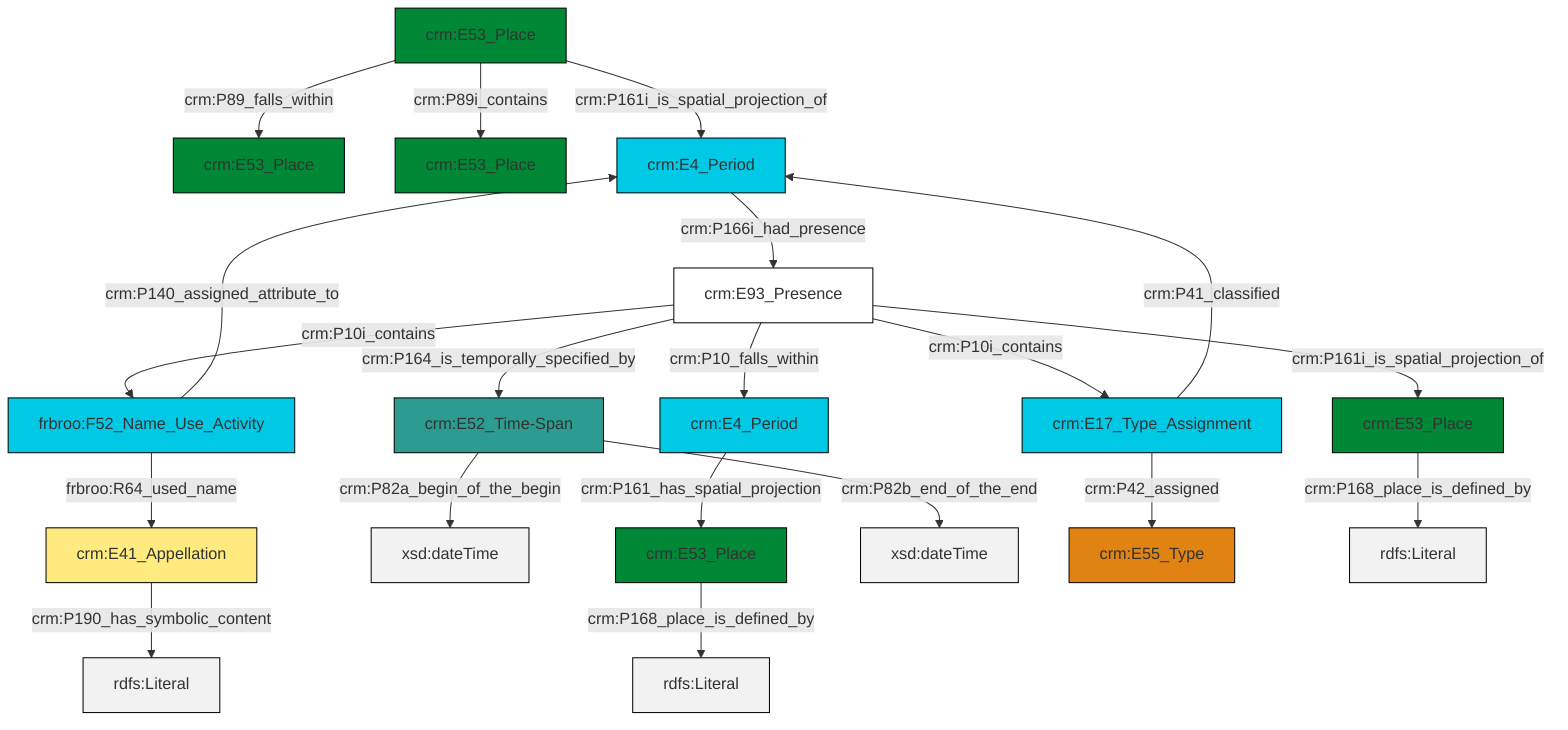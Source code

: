 graph TD
classDef Literal fill:#f2f2f2,stroke:#000000;
classDef CRM_Entity fill:#FFFFFF,stroke:#000000;
classDef Temporal_Entity fill:#00C9E6, stroke:#000000;
classDef Type fill:#E18312, stroke:#000000;
classDef Time-Span fill:#2C9C91, stroke:#000000;
classDef Appellation fill:#FFEB7F, stroke:#000000;
classDef Place fill:#008836, stroke:#000000;
classDef Persistent_Item fill:#B266B2, stroke:#000000;
classDef Conceptual_Object fill:#FFD700, stroke:#000000;
classDef Physical_Thing fill:#D2B48C, stroke:#000000;
classDef Actor fill:#f58aad, stroke:#000000;
classDef PC_Classes fill:#4ce600, stroke:#000000;
classDef Multi fill:#cccccc,stroke:#000000;

0["crm:E53_Place"]:::Place -->|crm:P89_falls_within| 1["crm:E53_Place"]:::Place
0["crm:E53_Place"]:::Place -->|crm:P89i_contains| 2["crm:E53_Place"]:::Place
4["crm:E93_Presence"]:::CRM_Entity -->|crm:P161i_is_spatial_projection_of| 5["crm:E53_Place"]:::Place
9["crm:E52_Time-Span"]:::Time-Span -->|crm:P82a_begin_of_the_begin| 11[xsd:dateTime]:::Literal
12["frbroo:F52_Name_Use_Activity"]:::Temporal_Entity -->|crm:P140_assigned_attribute_to| 13["crm:E4_Period"]:::Temporal_Entity
4["crm:E93_Presence"]:::CRM_Entity -->|crm:P10i_contains| 14["crm:E17_Type_Assignment"]:::Temporal_Entity
13["crm:E4_Period"]:::Temporal_Entity -->|crm:P166i_had_presence| 4["crm:E93_Presence"]:::CRM_Entity
16["crm:E41_Appellation"]:::Appellation -->|crm:P190_has_symbolic_content| 17[rdfs:Literal]:::Literal
20["crm:E4_Period"]:::Temporal_Entity -->|crm:P161_has_spatial_projection| 7["crm:E53_Place"]:::Place
4["crm:E93_Presence"]:::CRM_Entity -->|crm:P164_is_temporally_specified_by| 9["crm:E52_Time-Span"]:::Time-Span
7["crm:E53_Place"]:::Place -->|crm:P168_place_is_defined_by| 23[rdfs:Literal]:::Literal
9["crm:E52_Time-Span"]:::Time-Span -->|crm:P82b_end_of_the_end| 25[xsd:dateTime]:::Literal
12["frbroo:F52_Name_Use_Activity"]:::Temporal_Entity -->|frbroo:R64_used_name| 16["crm:E41_Appellation"]:::Appellation
4["crm:E93_Presence"]:::CRM_Entity -->|crm:P10i_contains| 12["frbroo:F52_Name_Use_Activity"]:::Temporal_Entity
4["crm:E93_Presence"]:::CRM_Entity -->|crm:P10_falls_within| 20["crm:E4_Period"]:::Temporal_Entity
0["crm:E53_Place"]:::Place -->|crm:P161i_is_spatial_projection_of| 13["crm:E4_Period"]:::Temporal_Entity
14["crm:E17_Type_Assignment"]:::Temporal_Entity -->|crm:P41_classified| 13["crm:E4_Period"]:::Temporal_Entity
14["crm:E17_Type_Assignment"]:::Temporal_Entity -->|crm:P42_assigned| 26["crm:E55_Type"]:::Type
5["crm:E53_Place"]:::Place -->|crm:P168_place_is_defined_by| 30[rdfs:Literal]:::Literal